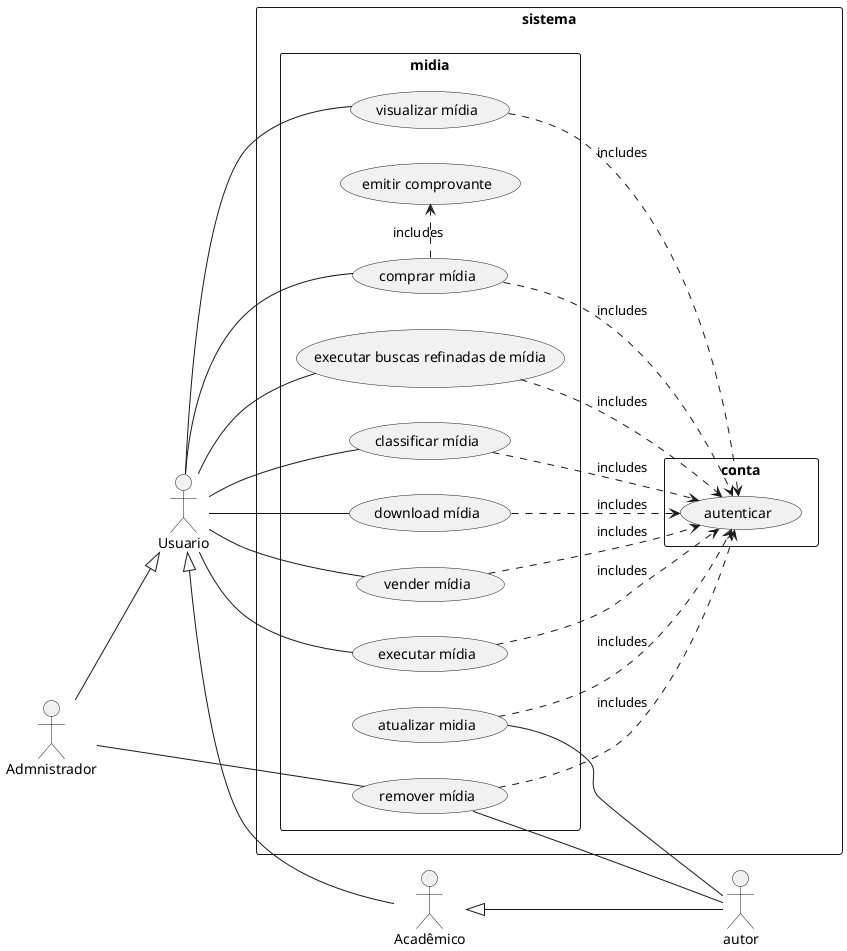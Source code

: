 @startuml midia

left to right direction

:Usuario: as usuario
:Acadêmico: as academico
:Admnistrador: as admnistrador

academico <|-down- autor
usuario <|- academico
usuario <|-up- admnistrador

rectangle sistema {
    rectangle conta {
        (autenticar)
    }
     rectangle midia {

            admnistrador -right--- (remover mídia)

            autor -up- (remover mídia)
            autor -up- (atualizar midia)

            (autenticar) <.up. (remover mídia) : includes
            (autenticar) <.up. (atualizar midia) : includes
            (autenticar) <.up. (visualizar mídia) : includes
            (autenticar) <.up. (executar mídia) : includes
            (autenticar) <.up. (comprar mídia) : includes
            (autenticar) <.up. (vender mídia) : includes
            (autenticar) <.up. (download mídia) : includes
            (autenticar) <.up. (classificar mídia) : includes
            (autenticar) <.up. (executar buscas refinadas de mídia) : includes

            (comprar mídia) .> (emitir comprovante) : includes

            usuario -- (visualizar mídia)
            usuario -- (executar mídia)
            usuario -- (comprar mídia)
            usuario -- (vender mídia)
            usuario -- (download mídia)
            usuario -- (classificar mídia)
            usuario -- (executar buscas refinadas de mídia)
        }
}

@enduml